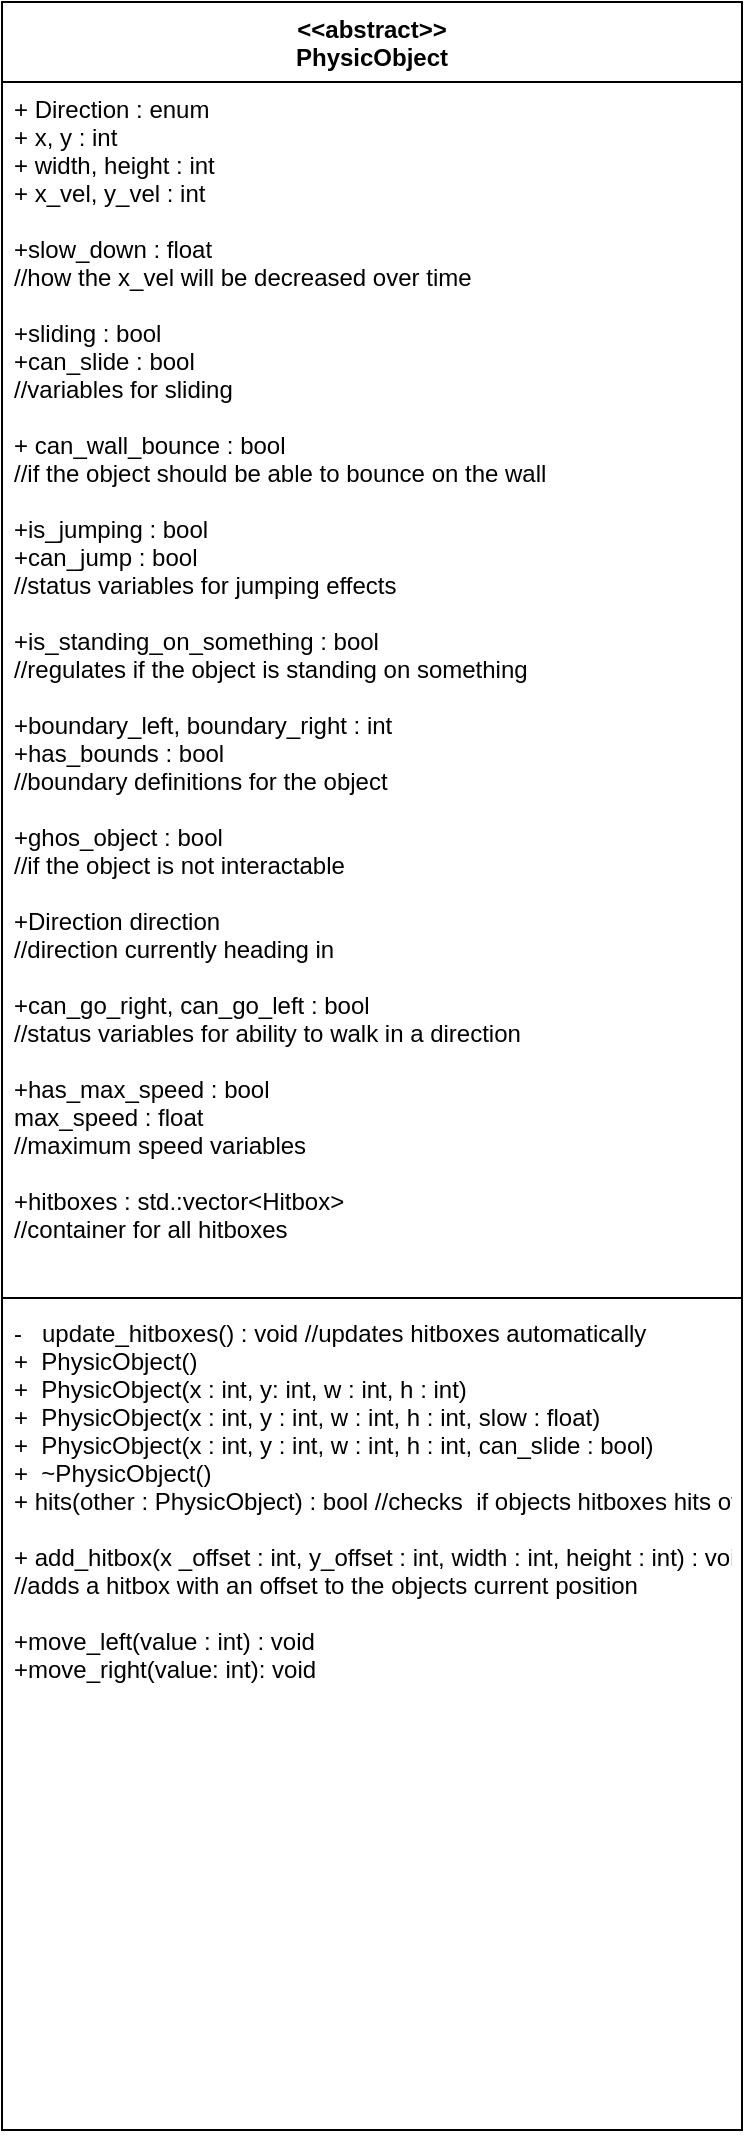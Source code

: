 <mxfile version="16.4.3" type="device" pages="2"><diagram id="oS72Y5kDOkFYAzcbA5n6" name="Page-1"><mxGraphModel dx="562" dy="752" grid="1" gridSize="10" guides="1" tooltips="1" connect="1" arrows="1" fold="1" page="1" pageScale="1" pageWidth="827" pageHeight="1169" math="0" shadow="0"><root><mxCell id="0"/><mxCell id="1" parent="0"/><mxCell id="G7_PtTi4Ks0Y3KHbeA6--9" value="&lt;&lt;abstract&gt;&gt;&#10;PhysicObject" style="swimlane;fontStyle=1;align=center;verticalAlign=top;childLayout=stackLayout;horizontal=1;startSize=40;horizontalStack=0;resizeParent=1;resizeParentMax=0;resizeLast=0;collapsible=1;marginBottom=0;" vertex="1" parent="1"><mxGeometry x="400" y="440" width="370" height="1064" as="geometry"/></mxCell><mxCell id="G7_PtTi4Ks0Y3KHbeA6--10" value="+ Direction : enum&#10;+ x, y : int&#10;+ width, height : int&#10;+ x_vel, y_vel : int&#10;&#10;+slow_down : float  &#10;//how the x_vel will be decreased over time&#10;&#10;+sliding : bool&#10;+can_slide : bool&#10;//variables for sliding&#10;&#10;+ can_wall_bounce : bool&#10;//if the object should be able to bounce on the wall&#10;&#10;+is_jumping : bool&#10;+can_jump : bool&#10;//status variables for jumping effects&#10;&#10;+is_standing_on_something : bool&#10;//regulates if the object is standing on something&#10;&#10;+boundary_left, boundary_right : int &#10;+has_bounds : bool&#10;//boundary definitions for the object&#10;&#10;+ghos_object : bool&#10;//if the object is not interactable&#10;&#10;+Direction direction&#10;//direction currently heading in&#10;&#10;+can_go_right, can_go_left : bool&#10;//status variables for ability to walk in a direction&#10;&#10;+has_max_speed : bool&#10;max_speed : float &#10;//maximum speed variables&#10;&#10;+hitboxes : std.:vector&lt;Hitbox&gt;&#10;//container for all hitboxes&#10;&#10;&#10;&#10;&#10;" style="text;strokeColor=none;fillColor=none;align=left;verticalAlign=top;spacingLeft=4;spacingRight=4;overflow=hidden;rotatable=0;points=[[0,0.5],[1,0.5]];portConstraint=eastwest;" vertex="1" parent="G7_PtTi4Ks0Y3KHbeA6--9"><mxGeometry y="40" width="370" height="604" as="geometry"/></mxCell><mxCell id="G7_PtTi4Ks0Y3KHbeA6--11" value="" style="line;strokeWidth=1;fillColor=none;align=left;verticalAlign=middle;spacingTop=-1;spacingLeft=3;spacingRight=3;rotatable=0;labelPosition=right;points=[];portConstraint=eastwest;" vertex="1" parent="G7_PtTi4Ks0Y3KHbeA6--9"><mxGeometry y="644" width="370" height="8" as="geometry"/></mxCell><mxCell id="G7_PtTi4Ks0Y3KHbeA6--12" value="-   update_hitboxes() : void //updates hitboxes automatically&#10;+  PhysicObject()&#10;+  PhysicObject(x : int, y: int, w : int, h : int)&#10;+  PhysicObject(x : int, y : int, w : int, h : int, slow : float)&#10;+  PhysicObject(x : int, y : int, w : int, h : int, can_slide : bool)&#10;+  ~PhysicObject()&#10;+ hits(other : PhysicObject) : bool //checks  if objects hitboxes hits others&#10;&#10;+ add_hitbox(x _offset : int, y_offset : int, width : int, height : int) : void&#10;//adds a hitbox with an offset to the objects current position&#10;&#10;+move_left(value : int) : void &#10;+move_right(value: int): void&#10;&#10;" style="text;strokeColor=none;fillColor=none;align=left;verticalAlign=top;spacingLeft=4;spacingRight=4;overflow=hidden;rotatable=0;points=[[0,0.5],[1,0.5]];portConstraint=eastwest;" vertex="1" parent="G7_PtTi4Ks0Y3KHbeA6--9"><mxGeometry y="652" width="370" height="412" as="geometry"/></mxCell></root></mxGraphModel></diagram><diagram id="1qIl2canYAZJtmDrUM6R" name="Page-2"><mxGraphModel dx="1422" dy="762" grid="1" gridSize="10" guides="1" tooltips="1" connect="1" arrows="1" fold="1" page="1" pageScale="1" pageWidth="827" pageHeight="1169" math="0" shadow="0"><root><mxCell id="u2w6EGcUT4kQD0Lj3wdH-0"/><mxCell id="u2w6EGcUT4kQD0Lj3wdH-1" parent="u2w6EGcUT4kQD0Lj3wdH-0"/></root></mxGraphModel></diagram></mxfile>